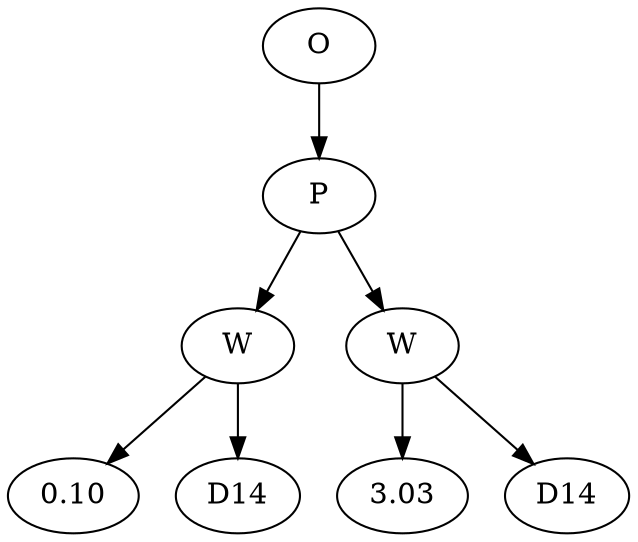 // Tree
digraph {
	1093366 [label=O]
	1093367 [label=P]
	1093366 -> 1093367
	1093368 [label=W]
	1093367 -> 1093368
	1093369 [label=0.10]
	1093368 -> 1093369
	1093370 [label=D14]
	1093368 -> 1093370
	1093371 [label=W]
	1093367 -> 1093371
	1093372 [label=3.03]
	1093371 -> 1093372
	1093373 [label=D14]
	1093371 -> 1093373
}
